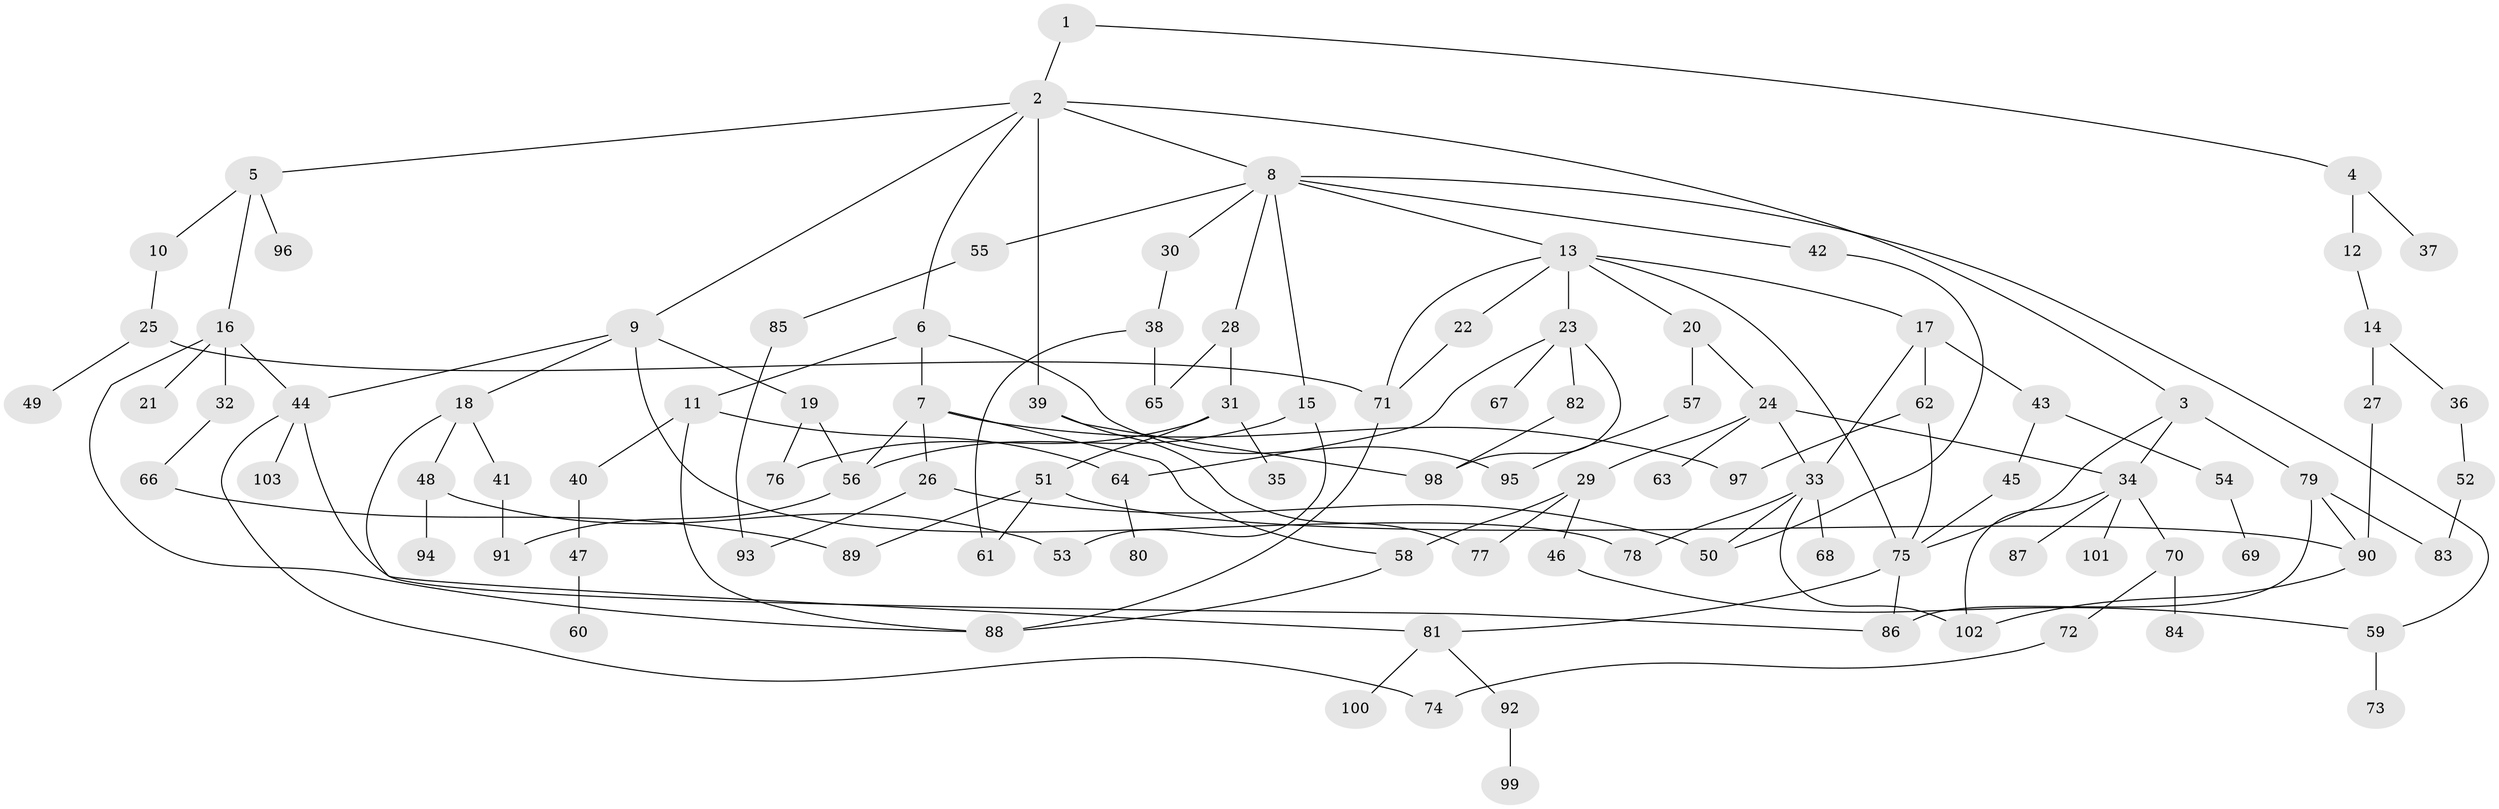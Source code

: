 // coarse degree distribution, {3: 0.1388888888888889, 7: 0.041666666666666664, 4: 0.1388888888888889, 5: 0.06944444444444445, 8: 0.027777777777777776, 1: 0.2222222222222222, 2: 0.3055555555555556, 6: 0.05555555555555555}
// Generated by graph-tools (version 1.1) at 2025/17/03/04/25 18:17:03]
// undirected, 103 vertices, 142 edges
graph export_dot {
graph [start="1"]
  node [color=gray90,style=filled];
  1;
  2;
  3;
  4;
  5;
  6;
  7;
  8;
  9;
  10;
  11;
  12;
  13;
  14;
  15;
  16;
  17;
  18;
  19;
  20;
  21;
  22;
  23;
  24;
  25;
  26;
  27;
  28;
  29;
  30;
  31;
  32;
  33;
  34;
  35;
  36;
  37;
  38;
  39;
  40;
  41;
  42;
  43;
  44;
  45;
  46;
  47;
  48;
  49;
  50;
  51;
  52;
  53;
  54;
  55;
  56;
  57;
  58;
  59;
  60;
  61;
  62;
  63;
  64;
  65;
  66;
  67;
  68;
  69;
  70;
  71;
  72;
  73;
  74;
  75;
  76;
  77;
  78;
  79;
  80;
  81;
  82;
  83;
  84;
  85;
  86;
  87;
  88;
  89;
  90;
  91;
  92;
  93;
  94;
  95;
  96;
  97;
  98;
  99;
  100;
  101;
  102;
  103;
  1 -- 2;
  1 -- 4;
  2 -- 3;
  2 -- 5;
  2 -- 6;
  2 -- 8;
  2 -- 9;
  2 -- 39;
  3 -- 79;
  3 -- 75;
  3 -- 34;
  4 -- 12;
  4 -- 37;
  5 -- 10;
  5 -- 16;
  5 -- 96;
  6 -- 7;
  6 -- 11;
  6 -- 95;
  7 -- 26;
  7 -- 97;
  7 -- 56;
  7 -- 58;
  8 -- 13;
  8 -- 15;
  8 -- 28;
  8 -- 30;
  8 -- 42;
  8 -- 55;
  8 -- 59;
  9 -- 18;
  9 -- 19;
  9 -- 44;
  9 -- 78;
  10 -- 25;
  11 -- 40;
  11 -- 88;
  11 -- 64;
  12 -- 14;
  13 -- 17;
  13 -- 20;
  13 -- 22;
  13 -- 23;
  13 -- 71;
  13 -- 75;
  14 -- 27;
  14 -- 36;
  15 -- 53;
  15 -- 56;
  16 -- 21;
  16 -- 32;
  16 -- 88;
  16 -- 44;
  17 -- 43;
  17 -- 62;
  17 -- 33;
  18 -- 41;
  18 -- 48;
  18 -- 81;
  19 -- 56;
  19 -- 76;
  20 -- 24;
  20 -- 57;
  22 -- 71;
  23 -- 64;
  23 -- 67;
  23 -- 82;
  23 -- 98;
  24 -- 29;
  24 -- 33;
  24 -- 34;
  24 -- 63;
  25 -- 49;
  25 -- 71;
  26 -- 50;
  26 -- 93;
  27 -- 90;
  28 -- 31;
  28 -- 65;
  29 -- 46;
  29 -- 58;
  29 -- 77;
  30 -- 38;
  31 -- 35;
  31 -- 51;
  31 -- 76;
  32 -- 66;
  33 -- 68;
  33 -- 78;
  33 -- 50;
  33 -- 102;
  34 -- 70;
  34 -- 87;
  34 -- 101;
  34 -- 102;
  36 -- 52;
  38 -- 61;
  38 -- 65;
  39 -- 77;
  39 -- 98;
  40 -- 47;
  41 -- 91;
  42 -- 50;
  43 -- 45;
  43 -- 54;
  44 -- 74;
  44 -- 86;
  44 -- 103;
  45 -- 75;
  46 -- 59;
  47 -- 60;
  48 -- 94;
  48 -- 53;
  51 -- 89;
  51 -- 90;
  51 -- 61;
  52 -- 83;
  54 -- 69;
  55 -- 85;
  56 -- 91;
  57 -- 95;
  58 -- 88;
  59 -- 73;
  62 -- 75;
  62 -- 97;
  64 -- 80;
  66 -- 89;
  70 -- 72;
  70 -- 84;
  71 -- 88;
  72 -- 74;
  75 -- 81;
  75 -- 86;
  79 -- 86;
  79 -- 83;
  79 -- 90;
  81 -- 92;
  81 -- 100;
  82 -- 98;
  85 -- 93;
  90 -- 102;
  92 -- 99;
}
